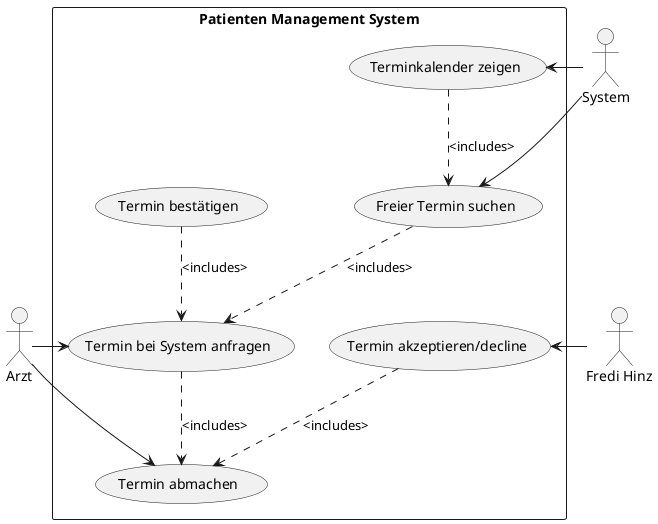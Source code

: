 @startuml
actor Arzt
actor "Fredi Hinz" as Patient
actor System

rectangle "Patienten Management System" as pms{
    (Termin abmachen) as appointment
    (Termin akzeptieren/decline) as accept
    (Termin bei System anfragen) as sysCall
    (Termin bestätigen) as bestätigung
    (Freier Termin suchen) as freeDate
    (Terminkalender zeigen) as showCal

    appointment <.up. accept: <includes>
    appointment <.up. sysCall: <includes>
    sysCall <.up. freeDate: <includes>
    sysCall <.up. bestätigung: <includes>
    freeDate <.up. showCal: <includes>

}

Arzt -right-> appointment
Arzt -right-> sysCall

System -right-> freeDate
System -right-> showCal

Patient -right-> accept


@enduml